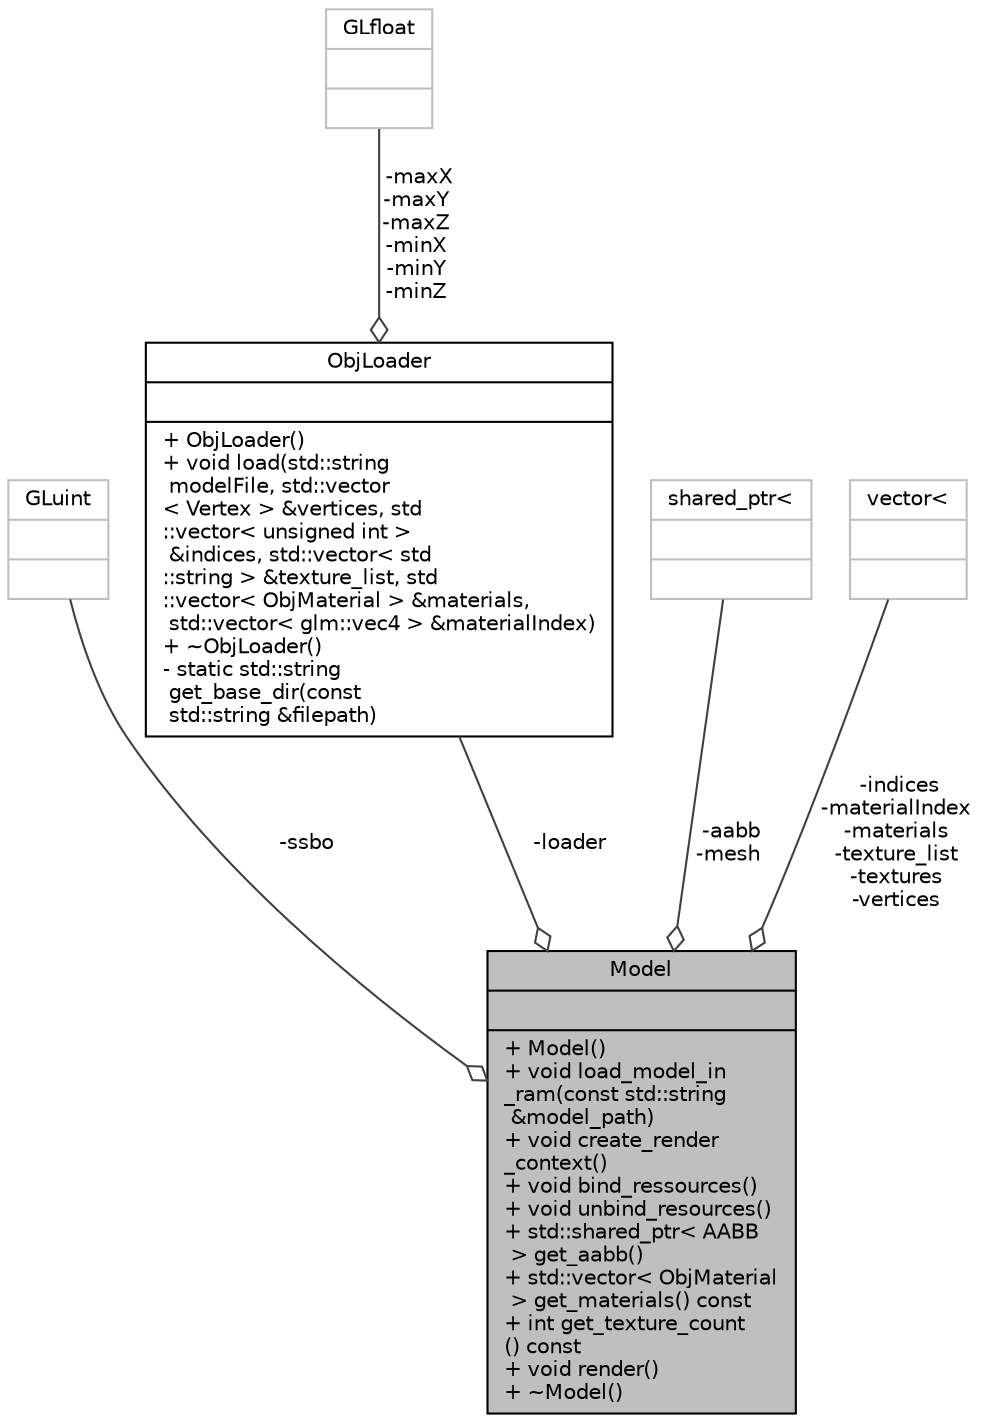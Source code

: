 digraph "Model"
{
 // INTERACTIVE_SVG=YES
 // LATEX_PDF_SIZE
  bgcolor="transparent";
  edge [fontname="Helvetica",fontsize="10",labelfontname="Helvetica",labelfontsize="10"];
  node [fontname="Helvetica",fontsize="10",shape=record];
  Node1 [label="{Model\n||+  Model()\l+ void load_model_in\l_ram(const std::string\l &model_path)\l+ void create_render\l_context()\l+ void bind_ressources()\l+ void unbind_resources()\l+ std::shared_ptr\< AABB\l \> get_aabb()\l+ std::vector\< ObjMaterial\l \> get_materials() const\l+ int get_texture_count\l() const\l+ void render()\l+  ~Model()\l}",height=0.2,width=0.4,color="black", fillcolor="grey75", style="filled", fontcolor="black",tooltip=" "];
  Node2 -> Node1 [color="grey25",fontsize="10",style="solid",label=" -ssbo" ,arrowhead="odiamond",fontname="Helvetica"];
  Node2 [label="{GLuint\n||}",height=0.2,width=0.4,color="grey75",tooltip=" "];
  Node3 -> Node1 [color="grey25",fontsize="10",style="solid",label=" -loader" ,arrowhead="odiamond",fontname="Helvetica"];
  Node3 [label="{ObjLoader\n||+  ObjLoader()\l+ void load(std::string\l modelFile, std::vector\l\< Vertex \> &vertices, std\l::vector\< unsigned int \>\l &indices, std::vector\< std\l::string \> &texture_list, std\l::vector\< ObjMaterial \> &materials,\l std::vector\< glm::vec4 \> &materialIndex)\l+  ~ObjLoader()\l- static std::string\l get_base_dir(const\l std::string &filepath)\l}",height=0.2,width=0.4,color="black",URL="$d5/dd8/class_obj_loader.html",tooltip=" "];
  Node4 -> Node3 [color="grey25",fontsize="10",style="solid",label=" -maxX\n-maxY\n-maxZ\n-minX\n-minY\n-minZ" ,arrowhead="odiamond",fontname="Helvetica"];
  Node4 [label="{GLfloat\n||}",height=0.2,width=0.4,color="grey75",tooltip=" "];
  Node5 -> Node1 [color="grey25",fontsize="10",style="solid",label=" -aabb\n-mesh" ,arrowhead="odiamond",fontname="Helvetica"];
  Node5 [label="{shared_ptr\<\n||}",height=0.2,width=0.4,color="grey75",tooltip=" "];
  Node6 -> Node1 [color="grey25",fontsize="10",style="solid",label=" -indices\n-materialIndex\n-materials\n-texture_list\n-textures\n-vertices" ,arrowhead="odiamond",fontname="Helvetica"];
  Node6 [label="{vector\<\n||}",height=0.2,width=0.4,color="grey75",tooltip=" "];
}
